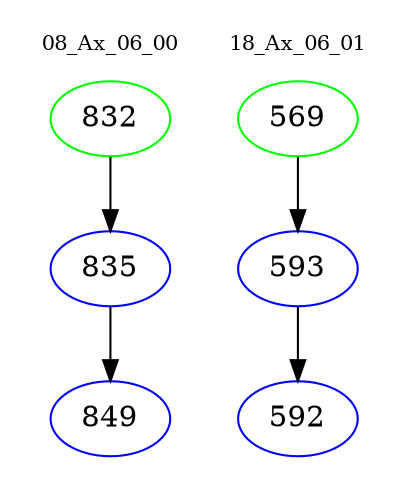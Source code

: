 digraph{
subgraph cluster_0 {
color = white
label = "08_Ax_06_00";
fontsize=10;
T0_832 [label="832", color="green"]
T0_832 -> T0_835 [color="black"]
T0_835 [label="835", color="blue"]
T0_835 -> T0_849 [color="black"]
T0_849 [label="849", color="blue"]
}
subgraph cluster_1 {
color = white
label = "18_Ax_06_01";
fontsize=10;
T1_569 [label="569", color="green"]
T1_569 -> T1_593 [color="black"]
T1_593 [label="593", color="blue"]
T1_593 -> T1_592 [color="black"]
T1_592 [label="592", color="blue"]
}
}
